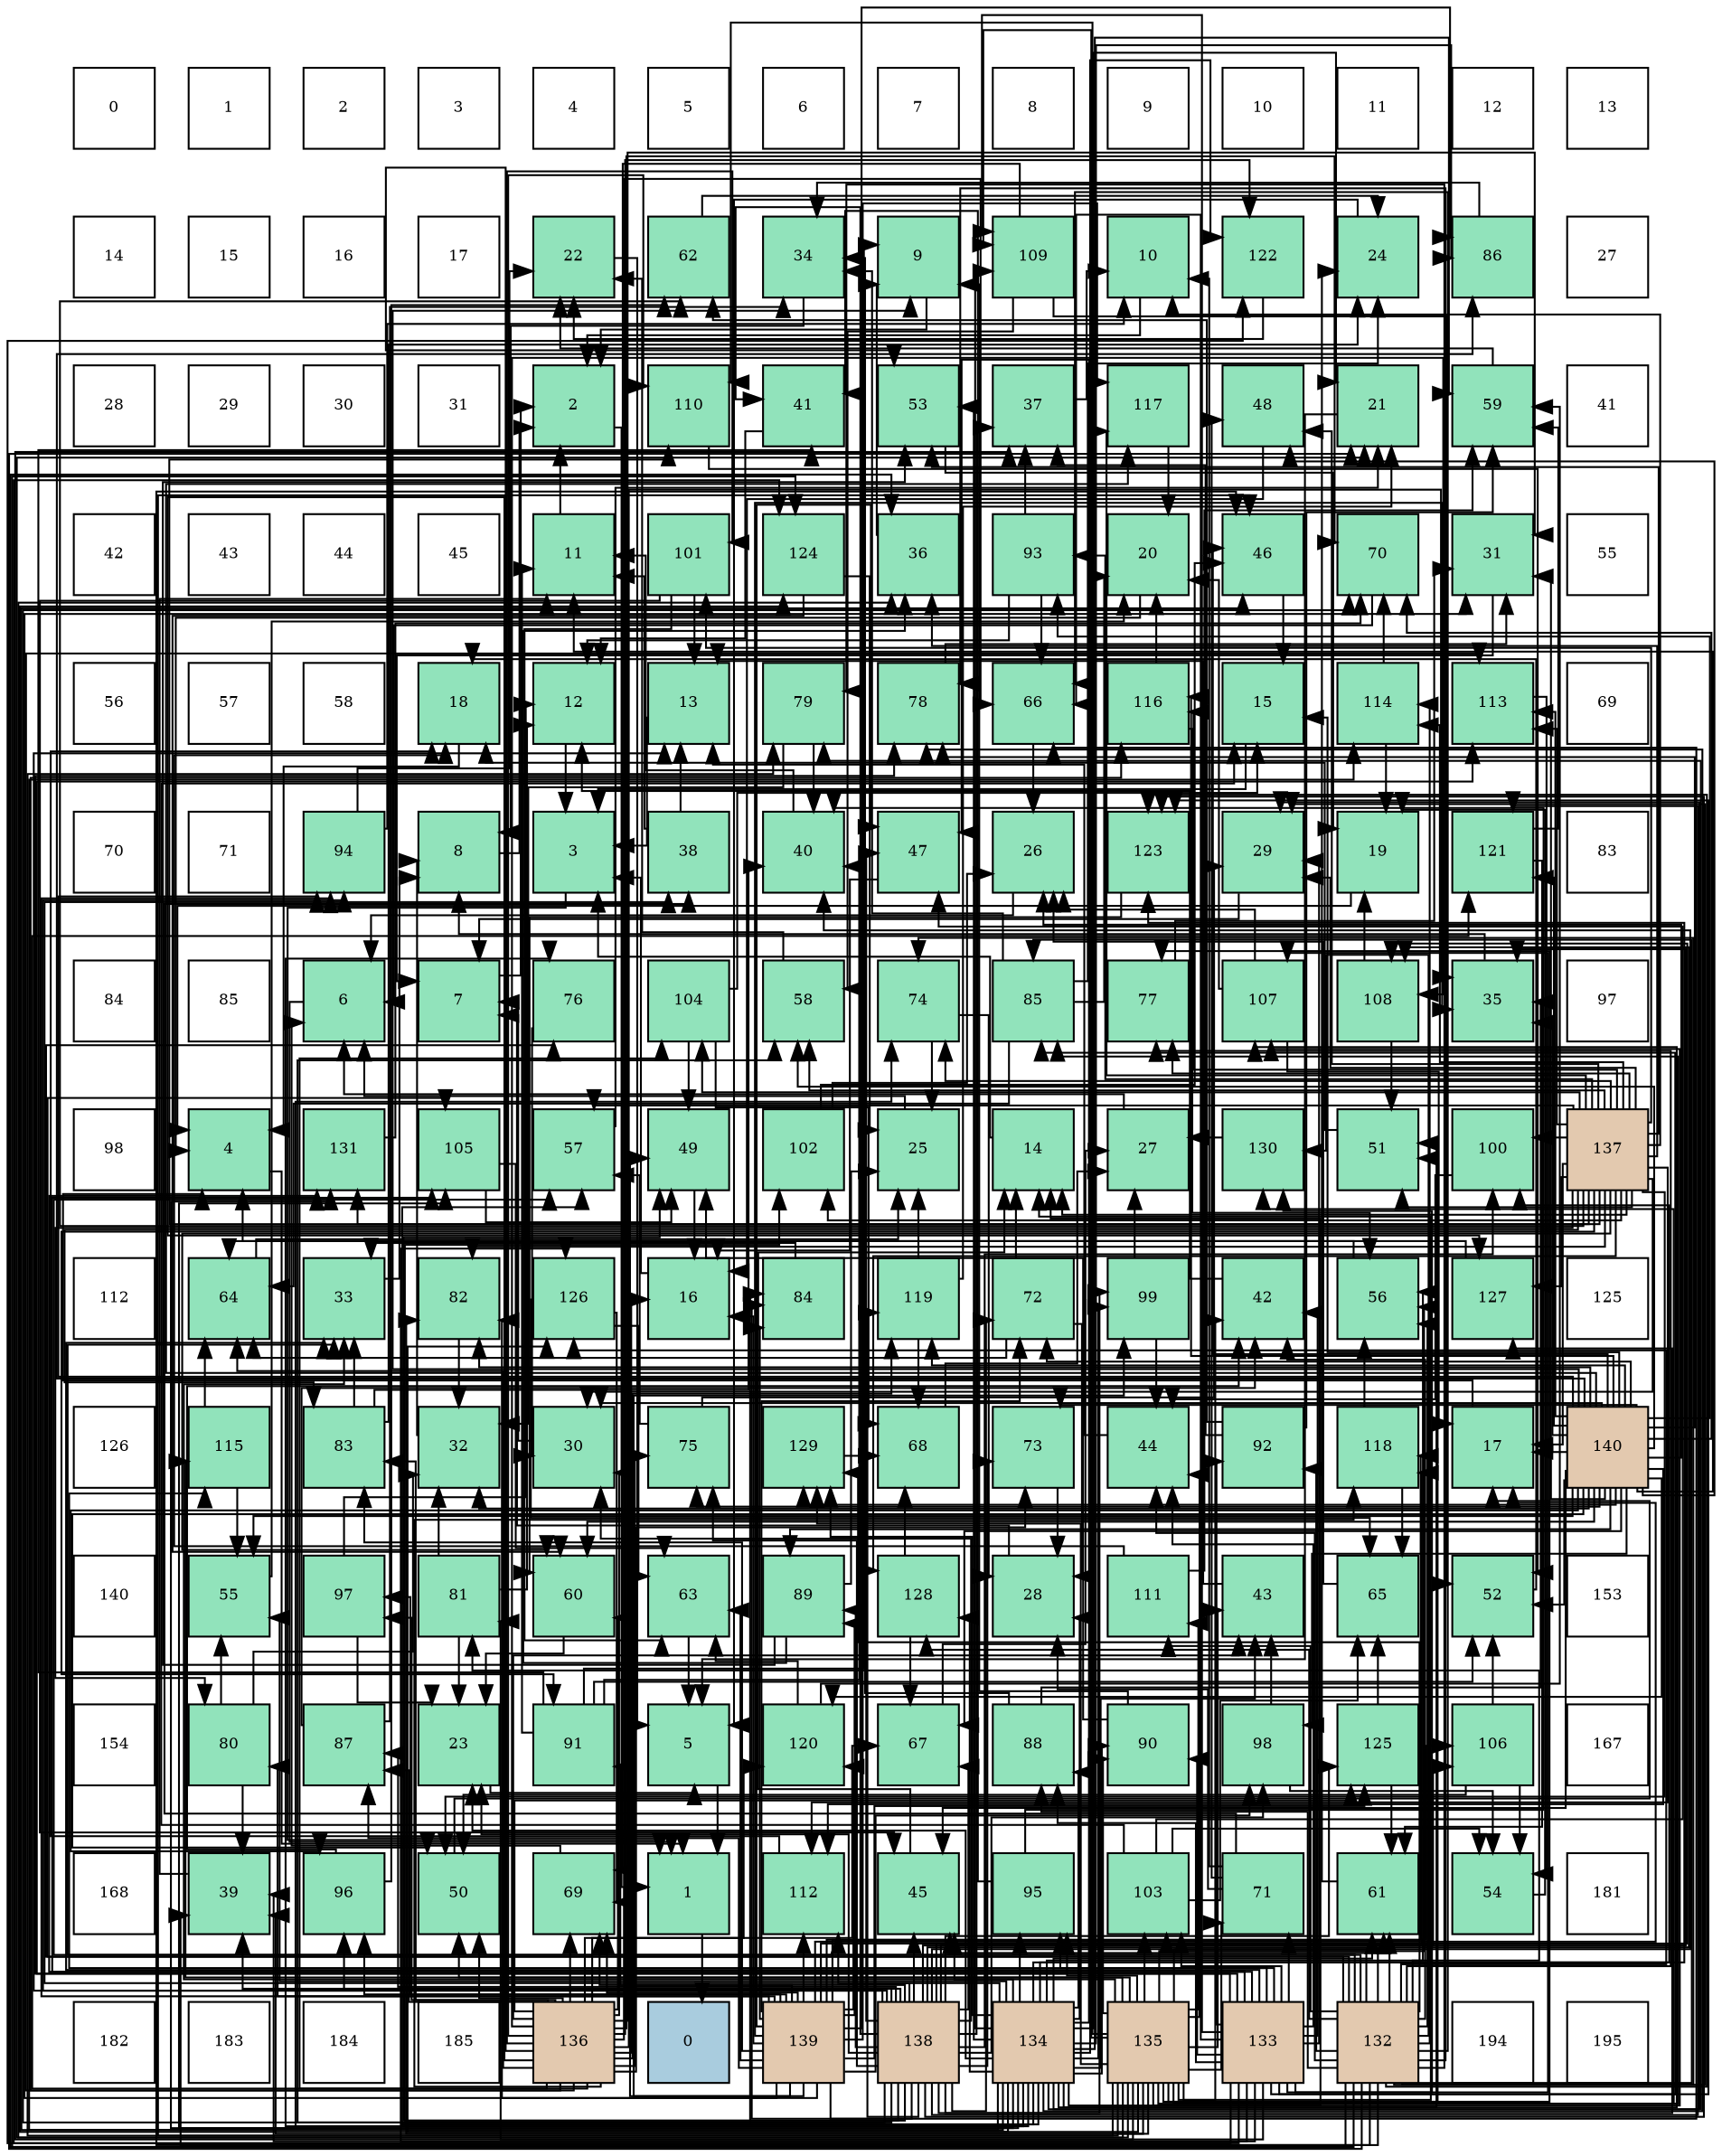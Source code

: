 digraph layout{
 rankdir=TB;
 splines=ortho;
 node [style=filled shape=square fixedsize=true width=0.6];
0[label="0", fontsize=8, fillcolor="#ffffff"];
1[label="1", fontsize=8, fillcolor="#ffffff"];
2[label="2", fontsize=8, fillcolor="#ffffff"];
3[label="3", fontsize=8, fillcolor="#ffffff"];
4[label="4", fontsize=8, fillcolor="#ffffff"];
5[label="5", fontsize=8, fillcolor="#ffffff"];
6[label="6", fontsize=8, fillcolor="#ffffff"];
7[label="7", fontsize=8, fillcolor="#ffffff"];
8[label="8", fontsize=8, fillcolor="#ffffff"];
9[label="9", fontsize=8, fillcolor="#ffffff"];
10[label="10", fontsize=8, fillcolor="#ffffff"];
11[label="11", fontsize=8, fillcolor="#ffffff"];
12[label="12", fontsize=8, fillcolor="#ffffff"];
13[label="13", fontsize=8, fillcolor="#ffffff"];
14[label="14", fontsize=8, fillcolor="#ffffff"];
15[label="15", fontsize=8, fillcolor="#ffffff"];
16[label="16", fontsize=8, fillcolor="#ffffff"];
17[label="17", fontsize=8, fillcolor="#ffffff"];
18[label="22", fontsize=8, fillcolor="#91e3bb"];
19[label="62", fontsize=8, fillcolor="#91e3bb"];
20[label="34", fontsize=8, fillcolor="#91e3bb"];
21[label="9", fontsize=8, fillcolor="#91e3bb"];
22[label="109", fontsize=8, fillcolor="#91e3bb"];
23[label="10", fontsize=8, fillcolor="#91e3bb"];
24[label="122", fontsize=8, fillcolor="#91e3bb"];
25[label="24", fontsize=8, fillcolor="#91e3bb"];
26[label="86", fontsize=8, fillcolor="#91e3bb"];
27[label="27", fontsize=8, fillcolor="#ffffff"];
28[label="28", fontsize=8, fillcolor="#ffffff"];
29[label="29", fontsize=8, fillcolor="#ffffff"];
30[label="30", fontsize=8, fillcolor="#ffffff"];
31[label="31", fontsize=8, fillcolor="#ffffff"];
32[label="2", fontsize=8, fillcolor="#91e3bb"];
33[label="110", fontsize=8, fillcolor="#91e3bb"];
34[label="41", fontsize=8, fillcolor="#91e3bb"];
35[label="53", fontsize=8, fillcolor="#91e3bb"];
36[label="37", fontsize=8, fillcolor="#91e3bb"];
37[label="117", fontsize=8, fillcolor="#91e3bb"];
38[label="48", fontsize=8, fillcolor="#91e3bb"];
39[label="21", fontsize=8, fillcolor="#91e3bb"];
40[label="59", fontsize=8, fillcolor="#91e3bb"];
41[label="41", fontsize=8, fillcolor="#ffffff"];
42[label="42", fontsize=8, fillcolor="#ffffff"];
43[label="43", fontsize=8, fillcolor="#ffffff"];
44[label="44", fontsize=8, fillcolor="#ffffff"];
45[label="45", fontsize=8, fillcolor="#ffffff"];
46[label="11", fontsize=8, fillcolor="#91e3bb"];
47[label="101", fontsize=8, fillcolor="#91e3bb"];
48[label="124", fontsize=8, fillcolor="#91e3bb"];
49[label="36", fontsize=8, fillcolor="#91e3bb"];
50[label="93", fontsize=8, fillcolor="#91e3bb"];
51[label="20", fontsize=8, fillcolor="#91e3bb"];
52[label="46", fontsize=8, fillcolor="#91e3bb"];
53[label="70", fontsize=8, fillcolor="#91e3bb"];
54[label="31", fontsize=8, fillcolor="#91e3bb"];
55[label="55", fontsize=8, fillcolor="#ffffff"];
56[label="56", fontsize=8, fillcolor="#ffffff"];
57[label="57", fontsize=8, fillcolor="#ffffff"];
58[label="58", fontsize=8, fillcolor="#ffffff"];
59[label="18", fontsize=8, fillcolor="#91e3bb"];
60[label="12", fontsize=8, fillcolor="#91e3bb"];
61[label="13", fontsize=8, fillcolor="#91e3bb"];
62[label="79", fontsize=8, fillcolor="#91e3bb"];
63[label="78", fontsize=8, fillcolor="#91e3bb"];
64[label="66", fontsize=8, fillcolor="#91e3bb"];
65[label="116", fontsize=8, fillcolor="#91e3bb"];
66[label="15", fontsize=8, fillcolor="#91e3bb"];
67[label="114", fontsize=8, fillcolor="#91e3bb"];
68[label="113", fontsize=8, fillcolor="#91e3bb"];
69[label="69", fontsize=8, fillcolor="#ffffff"];
70[label="70", fontsize=8, fillcolor="#ffffff"];
71[label="71", fontsize=8, fillcolor="#ffffff"];
72[label="94", fontsize=8, fillcolor="#91e3bb"];
73[label="8", fontsize=8, fillcolor="#91e3bb"];
74[label="3", fontsize=8, fillcolor="#91e3bb"];
75[label="38", fontsize=8, fillcolor="#91e3bb"];
76[label="40", fontsize=8, fillcolor="#91e3bb"];
77[label="47", fontsize=8, fillcolor="#91e3bb"];
78[label="26", fontsize=8, fillcolor="#91e3bb"];
79[label="123", fontsize=8, fillcolor="#91e3bb"];
80[label="29", fontsize=8, fillcolor="#91e3bb"];
81[label="19", fontsize=8, fillcolor="#91e3bb"];
82[label="121", fontsize=8, fillcolor="#91e3bb"];
83[label="83", fontsize=8, fillcolor="#ffffff"];
84[label="84", fontsize=8, fillcolor="#ffffff"];
85[label="85", fontsize=8, fillcolor="#ffffff"];
86[label="6", fontsize=8, fillcolor="#91e3bb"];
87[label="7", fontsize=8, fillcolor="#91e3bb"];
88[label="76", fontsize=8, fillcolor="#91e3bb"];
89[label="104", fontsize=8, fillcolor="#91e3bb"];
90[label="58", fontsize=8, fillcolor="#91e3bb"];
91[label="74", fontsize=8, fillcolor="#91e3bb"];
92[label="85", fontsize=8, fillcolor="#91e3bb"];
93[label="77", fontsize=8, fillcolor="#91e3bb"];
94[label="107", fontsize=8, fillcolor="#91e3bb"];
95[label="108", fontsize=8, fillcolor="#91e3bb"];
96[label="35", fontsize=8, fillcolor="#91e3bb"];
97[label="97", fontsize=8, fillcolor="#ffffff"];
98[label="98", fontsize=8, fillcolor="#ffffff"];
99[label="4", fontsize=8, fillcolor="#91e3bb"];
100[label="131", fontsize=8, fillcolor="#91e3bb"];
101[label="105", fontsize=8, fillcolor="#91e3bb"];
102[label="57", fontsize=8, fillcolor="#91e3bb"];
103[label="49", fontsize=8, fillcolor="#91e3bb"];
104[label="102", fontsize=8, fillcolor="#91e3bb"];
105[label="25", fontsize=8, fillcolor="#91e3bb"];
106[label="14", fontsize=8, fillcolor="#91e3bb"];
107[label="27", fontsize=8, fillcolor="#91e3bb"];
108[label="130", fontsize=8, fillcolor="#91e3bb"];
109[label="51", fontsize=8, fillcolor="#91e3bb"];
110[label="100", fontsize=8, fillcolor="#91e3bb"];
111[label="137", fontsize=8, fillcolor="#e3c9af"];
112[label="112", fontsize=8, fillcolor="#ffffff"];
113[label="64", fontsize=8, fillcolor="#91e3bb"];
114[label="33", fontsize=8, fillcolor="#91e3bb"];
115[label="82", fontsize=8, fillcolor="#91e3bb"];
116[label="126", fontsize=8, fillcolor="#91e3bb"];
117[label="16", fontsize=8, fillcolor="#91e3bb"];
118[label="84", fontsize=8, fillcolor="#91e3bb"];
119[label="119", fontsize=8, fillcolor="#91e3bb"];
120[label="72", fontsize=8, fillcolor="#91e3bb"];
121[label="99", fontsize=8, fillcolor="#91e3bb"];
122[label="42", fontsize=8, fillcolor="#91e3bb"];
123[label="56", fontsize=8, fillcolor="#91e3bb"];
124[label="127", fontsize=8, fillcolor="#91e3bb"];
125[label="125", fontsize=8, fillcolor="#ffffff"];
126[label="126", fontsize=8, fillcolor="#ffffff"];
127[label="115", fontsize=8, fillcolor="#91e3bb"];
128[label="83", fontsize=8, fillcolor="#91e3bb"];
129[label="32", fontsize=8, fillcolor="#91e3bb"];
130[label="30", fontsize=8, fillcolor="#91e3bb"];
131[label="75", fontsize=8, fillcolor="#91e3bb"];
132[label="129", fontsize=8, fillcolor="#91e3bb"];
133[label="68", fontsize=8, fillcolor="#91e3bb"];
134[label="73", fontsize=8, fillcolor="#91e3bb"];
135[label="44", fontsize=8, fillcolor="#91e3bb"];
136[label="92", fontsize=8, fillcolor="#91e3bb"];
137[label="118", fontsize=8, fillcolor="#91e3bb"];
138[label="17", fontsize=8, fillcolor="#91e3bb"];
139[label="140", fontsize=8, fillcolor="#e3c9af"];
140[label="140", fontsize=8, fillcolor="#ffffff"];
141[label="55", fontsize=8, fillcolor="#91e3bb"];
142[label="97", fontsize=8, fillcolor="#91e3bb"];
143[label="81", fontsize=8, fillcolor="#91e3bb"];
144[label="60", fontsize=8, fillcolor="#91e3bb"];
145[label="63", fontsize=8, fillcolor="#91e3bb"];
146[label="89", fontsize=8, fillcolor="#91e3bb"];
147[label="128", fontsize=8, fillcolor="#91e3bb"];
148[label="28", fontsize=8, fillcolor="#91e3bb"];
149[label="111", fontsize=8, fillcolor="#91e3bb"];
150[label="43", fontsize=8, fillcolor="#91e3bb"];
151[label="65", fontsize=8, fillcolor="#91e3bb"];
152[label="52", fontsize=8, fillcolor="#91e3bb"];
153[label="153", fontsize=8, fillcolor="#ffffff"];
154[label="154", fontsize=8, fillcolor="#ffffff"];
155[label="80", fontsize=8, fillcolor="#91e3bb"];
156[label="87", fontsize=8, fillcolor="#91e3bb"];
157[label="23", fontsize=8, fillcolor="#91e3bb"];
158[label="91", fontsize=8, fillcolor="#91e3bb"];
159[label="5", fontsize=8, fillcolor="#91e3bb"];
160[label="120", fontsize=8, fillcolor="#91e3bb"];
161[label="67", fontsize=8, fillcolor="#91e3bb"];
162[label="88", fontsize=8, fillcolor="#91e3bb"];
163[label="90", fontsize=8, fillcolor="#91e3bb"];
164[label="98", fontsize=8, fillcolor="#91e3bb"];
165[label="125", fontsize=8, fillcolor="#91e3bb"];
166[label="106", fontsize=8, fillcolor="#91e3bb"];
167[label="167", fontsize=8, fillcolor="#ffffff"];
168[label="168", fontsize=8, fillcolor="#ffffff"];
169[label="39", fontsize=8, fillcolor="#91e3bb"];
170[label="96", fontsize=8, fillcolor="#91e3bb"];
171[label="50", fontsize=8, fillcolor="#91e3bb"];
172[label="69", fontsize=8, fillcolor="#91e3bb"];
173[label="1", fontsize=8, fillcolor="#91e3bb"];
174[label="112", fontsize=8, fillcolor="#91e3bb"];
175[label="45", fontsize=8, fillcolor="#91e3bb"];
176[label="95", fontsize=8, fillcolor="#91e3bb"];
177[label="103", fontsize=8, fillcolor="#91e3bb"];
178[label="71", fontsize=8, fillcolor="#91e3bb"];
179[label="61", fontsize=8, fillcolor="#91e3bb"];
180[label="54", fontsize=8, fillcolor="#91e3bb"];
181[label="181", fontsize=8, fillcolor="#ffffff"];
182[label="182", fontsize=8, fillcolor="#ffffff"];
183[label="183", fontsize=8, fillcolor="#ffffff"];
184[label="184", fontsize=8, fillcolor="#ffffff"];
185[label="185", fontsize=8, fillcolor="#ffffff"];
186[label="136", fontsize=8, fillcolor="#e3c9af"];
187[label="0", fontsize=8, fillcolor="#a9ccde"];
188[label="139", fontsize=8, fillcolor="#e3c9af"];
189[label="138", fontsize=8, fillcolor="#e3c9af"];
190[label="134", fontsize=8, fillcolor="#e3c9af"];
191[label="135", fontsize=8, fillcolor="#e3c9af"];
192[label="133", fontsize=8, fillcolor="#e3c9af"];
193[label="132", fontsize=8, fillcolor="#e3c9af"];
194[label="194", fontsize=8, fillcolor="#ffffff"];
195[label="195", fontsize=8, fillcolor="#ffffff"];
edge [constraint=false, style=vis];173 -> 187;
32 -> 173;
74 -> 173;
99 -> 173;
159 -> 173;
86 -> 173;
87 -> 32;
73 -> 32;
21 -> 32;
23 -> 32;
46 -> 32;
60 -> 74;
61 -> 74;
106 -> 74;
66 -> 74;
117 -> 74;
138 -> 99;
59 -> 99;
81 -> 99;
51 -> 99;
39 -> 159;
18 -> 159;
157 -> 159;
25 -> 159;
105 -> 86;
78 -> 86;
107 -> 86;
148 -> 87;
80 -> 87;
130 -> 87;
54 -> 87;
129 -> 73;
114 -> 73;
20 -> 73;
96 -> 73;
49 -> 21;
36 -> 23;
75 -> 46;
75 -> 61;
169 -> 46;
76 -> 46;
34 -> 60;
122 -> 60;
150 -> 61;
135 -> 61;
175 -> 106;
52 -> 66;
77 -> 117;
38 -> 117;
103 -> 117;
171 -> 138;
109 -> 59;
152 -> 59;
35 -> 81;
180 -> 81;
141 -> 51;
123 -> 99;
102 -> 39;
90 -> 18;
40 -> 18;
144 -> 157;
179 -> 25;
19 -> 25;
145 -> 159;
113 -> 105;
151 -> 78;
64 -> 78;
161 -> 107;
133 -> 107;
172 -> 86;
53 -> 86;
178 -> 23;
178 -> 148;
178 -> 75;
178 -> 38;
120 -> 106;
120 -> 148;
120 -> 113;
134 -> 148;
91 -> 105;
91 -> 148;
131 -> 80;
131 -> 102;
88 -> 130;
93 -> 54;
63 -> 54;
62 -> 129;
62 -> 76;
155 -> 129;
155 -> 169;
155 -> 141;
143 -> 60;
143 -> 157;
143 -> 129;
115 -> 129;
128 -> 25;
128 -> 114;
128 -> 76;
118 -> 114;
92 -> 51;
92 -> 25;
92 -> 20;
92 -> 113;
26 -> 20;
156 -> 20;
156 -> 122;
162 -> 20;
162 -> 96;
146 -> 105;
146 -> 49;
146 -> 35;
163 -> 21;
163 -> 103;
158 -> 21;
158 -> 46;
158 -> 76;
158 -> 34;
158 -> 152;
136 -> 36;
136 -> 40;
136 -> 19;
50 -> 60;
50 -> 36;
50 -> 64;
72 -> 23;
72 -> 18;
176 -> 76;
176 -> 34;
170 -> 122;
170 -> 19;
142 -> 60;
142 -> 157;
164 -> 150;
164 -> 180;
121 -> 107;
121 -> 135;
110 -> 135;
47 -> 61;
47 -> 175;
47 -> 145;
104 -> 78;
104 -> 52;
177 -> 66;
177 -> 77;
177 -> 180;
177 -> 151;
89 -> 66;
89 -> 103;
89 -> 133;
101 -> 103;
101 -> 145;
166 -> 171;
166 -> 152;
166 -> 180;
94 -> 138;
94 -> 51;
94 -> 78;
95 -> 81;
95 -> 109;
22 -> 152;
22 -> 90;
22 -> 172;
33 -> 152;
149 -> 59;
149 -> 40;
174 -> 59;
68 -> 180;
67 -> 81;
67 -> 53;
127 -> 141;
127 -> 113;
65 -> 51;
65 -> 123;
37 -> 51;
137 -> 123;
137 -> 151;
119 -> 39;
119 -> 105;
119 -> 133;
160 -> 40;
160 -> 145;
82 -> 40;
82 -> 179;
24 -> 18;
79 -> 144;
48 -> 105;
48 -> 144;
165 -> 179;
165 -> 151;
116 -> 145;
116 -> 151;
116 -> 172;
124 -> 113;
147 -> 161;
147 -> 133;
132 -> 133;
108 -> 107;
100 -> 53;
193 -> 39;
193 -> 80;
193 -> 114;
193 -> 49;
193 -> 169;
193 -> 122;
193 -> 135;
193 -> 175;
193 -> 52;
193 -> 123;
193 -> 102;
193 -> 179;
193 -> 64;
193 -> 91;
193 -> 88;
193 -> 93;
193 -> 63;
193 -> 62;
193 -> 143;
193 -> 92;
193 -> 162;
193 -> 136;
193 -> 177;
193 -> 101;
193 -> 149;
193 -> 67;
193 -> 79;
193 -> 48;
193 -> 116;
193 -> 147;
193 -> 132;
193 -> 108;
192 -> 80;
192 -> 114;
192 -> 169;
192 -> 122;
192 -> 135;
192 -> 64;
192 -> 178;
192 -> 63;
192 -> 143;
192 -> 92;
192 -> 162;
192 -> 163;
192 -> 136;
192 -> 176;
192 -> 177;
192 -> 101;
192 -> 94;
192 -> 22;
192 -> 68;
192 -> 127;
192 -> 24;
192 -> 79;
192 -> 48;
192 -> 116;
192 -> 108;
192 -> 100;
190 -> 106;
190 -> 39;
190 -> 157;
190 -> 148;
190 -> 80;
190 -> 75;
190 -> 150;
190 -> 175;
190 -> 52;
190 -> 77;
190 -> 109;
190 -> 35;
190 -> 141;
190 -> 123;
190 -> 102;
190 -> 40;
190 -> 179;
190 -> 91;
190 -> 88;
190 -> 63;
190 -> 62;
190 -> 118;
190 -> 26;
190 -> 162;
190 -> 163;
190 -> 176;
190 -> 121;
190 -> 110;
190 -> 101;
190 -> 94;
190 -> 22;
190 -> 67;
190 -> 24;
190 -> 79;
190 -> 48;
190 -> 147;
190 -> 132;
190 -> 100;
191 -> 106;
191 -> 39;
191 -> 114;
191 -> 49;
191 -> 36;
191 -> 169;
191 -> 122;
191 -> 150;
191 -> 135;
191 -> 52;
191 -> 171;
191 -> 109;
191 -> 123;
191 -> 179;
191 -> 178;
191 -> 93;
191 -> 62;
191 -> 115;
191 -> 92;
191 -> 163;
191 -> 176;
191 -> 177;
191 -> 94;
191 -> 22;
191 -> 33;
191 -> 149;
191 -> 127;
191 -> 116;
191 -> 132;
191 -> 108;
186 -> 117;
186 -> 130;
186 -> 54;
186 -> 96;
186 -> 150;
186 -> 171;
186 -> 35;
186 -> 144;
186 -> 113;
186 -> 64;
186 -> 161;
186 -> 172;
186 -> 53;
186 -> 134;
186 -> 131;
186 -> 128;
186 -> 156;
186 -> 142;
186 -> 47;
186 -> 89;
186 -> 95;
186 -> 33;
186 -> 68;
186 -> 65;
186 -> 137;
186 -> 119;
186 -> 160;
186 -> 82;
186 -> 24;
186 -> 165;
186 -> 124;
111 -> 23;
111 -> 106;
111 -> 138;
111 -> 80;
111 -> 130;
111 -> 49;
111 -> 38;
111 -> 171;
111 -> 109;
111 -> 35;
111 -> 102;
111 -> 90;
111 -> 144;
111 -> 19;
111 -> 91;
111 -> 93;
111 -> 155;
111 -> 115;
111 -> 128;
111 -> 158;
111 -> 50;
111 -> 110;
111 -> 47;
111 -> 104;
111 -> 89;
111 -> 33;
111 -> 174;
111 -> 68;
111 -> 67;
111 -> 65;
111 -> 37;
111 -> 124;
111 -> 147;
111 -> 100;
189 -> 61;
189 -> 157;
189 -> 130;
189 -> 96;
189 -> 36;
189 -> 169;
189 -> 76;
189 -> 34;
189 -> 175;
189 -> 77;
189 -> 103;
189 -> 90;
189 -> 161;
189 -> 172;
189 -> 53;
189 -> 120;
189 -> 134;
189 -> 131;
189 -> 118;
189 -> 156;
189 -> 146;
189 -> 72;
189 -> 170;
189 -> 164;
189 -> 121;
189 -> 110;
189 -> 104;
189 -> 166;
189 -> 95;
189 -> 174;
189 -> 137;
189 -> 119;
189 -> 82;
189 -> 79;
189 -> 165;
189 -> 124;
188 -> 117;
188 -> 138;
188 -> 54;
188 -> 96;
188 -> 77;
188 -> 103;
188 -> 145;
188 -> 64;
188 -> 172;
188 -> 120;
188 -> 155;
188 -> 115;
188 -> 128;
188 -> 118;
188 -> 26;
188 -> 156;
188 -> 146;
188 -> 158;
188 -> 72;
188 -> 170;
188 -> 142;
188 -> 164;
188 -> 121;
188 -> 166;
188 -> 95;
188 -> 174;
188 -> 37;
188 -> 137;
188 -> 160;
188 -> 165;
139 -> 21;
139 -> 46;
139 -> 66;
139 -> 138;
139 -> 78;
139 -> 130;
139 -> 54;
139 -> 129;
139 -> 96;
139 -> 175;
139 -> 52;
139 -> 38;
139 -> 171;
139 -> 152;
139 -> 141;
139 -> 90;
139 -> 144;
139 -> 161;
139 -> 53;
139 -> 120;
139 -> 134;
139 -> 131;
139 -> 63;
139 -> 115;
139 -> 26;
139 -> 146;
139 -> 50;
139 -> 72;
139 -> 170;
139 -> 164;
139 -> 174;
139 -> 68;
139 -> 65;
139 -> 37;
139 -> 119;
139 -> 160;
139 -> 82;
139 -> 132;
edge [constraint=true, style=invis];
0 -> 14 -> 28 -> 42 -> 56 -> 70 -> 84 -> 98 -> 112 -> 126 -> 140 -> 154 -> 168 -> 182;
1 -> 15 -> 29 -> 43 -> 57 -> 71 -> 85 -> 99 -> 113 -> 127 -> 141 -> 155 -> 169 -> 183;
2 -> 16 -> 30 -> 44 -> 58 -> 72 -> 86 -> 100 -> 114 -> 128 -> 142 -> 156 -> 170 -> 184;
3 -> 17 -> 31 -> 45 -> 59 -> 73 -> 87 -> 101 -> 115 -> 129 -> 143 -> 157 -> 171 -> 185;
4 -> 18 -> 32 -> 46 -> 60 -> 74 -> 88 -> 102 -> 116 -> 130 -> 144 -> 158 -> 172 -> 186;
5 -> 19 -> 33 -> 47 -> 61 -> 75 -> 89 -> 103 -> 117 -> 131 -> 145 -> 159 -> 173 -> 187;
6 -> 20 -> 34 -> 48 -> 62 -> 76 -> 90 -> 104 -> 118 -> 132 -> 146 -> 160 -> 174 -> 188;
7 -> 21 -> 35 -> 49 -> 63 -> 77 -> 91 -> 105 -> 119 -> 133 -> 147 -> 161 -> 175 -> 189;
8 -> 22 -> 36 -> 50 -> 64 -> 78 -> 92 -> 106 -> 120 -> 134 -> 148 -> 162 -> 176 -> 190;
9 -> 23 -> 37 -> 51 -> 65 -> 79 -> 93 -> 107 -> 121 -> 135 -> 149 -> 163 -> 177 -> 191;
10 -> 24 -> 38 -> 52 -> 66 -> 80 -> 94 -> 108 -> 122 -> 136 -> 150 -> 164 -> 178 -> 192;
11 -> 25 -> 39 -> 53 -> 67 -> 81 -> 95 -> 109 -> 123 -> 137 -> 151 -> 165 -> 179 -> 193;
12 -> 26 -> 40 -> 54 -> 68 -> 82 -> 96 -> 110 -> 124 -> 138 -> 152 -> 166 -> 180 -> 194;
13 -> 27 -> 41 -> 55 -> 69 -> 83 -> 97 -> 111 -> 125 -> 139 -> 153 -> 167 -> 181 -> 195;
rank = same {0 -> 1 -> 2 -> 3 -> 4 -> 5 -> 6 -> 7 -> 8 -> 9 -> 10 -> 11 -> 12 -> 13};
rank = same {14 -> 15 -> 16 -> 17 -> 18 -> 19 -> 20 -> 21 -> 22 -> 23 -> 24 -> 25 -> 26 -> 27};
rank = same {28 -> 29 -> 30 -> 31 -> 32 -> 33 -> 34 -> 35 -> 36 -> 37 -> 38 -> 39 -> 40 -> 41};
rank = same {42 -> 43 -> 44 -> 45 -> 46 -> 47 -> 48 -> 49 -> 50 -> 51 -> 52 -> 53 -> 54 -> 55};
rank = same {56 -> 57 -> 58 -> 59 -> 60 -> 61 -> 62 -> 63 -> 64 -> 65 -> 66 -> 67 -> 68 -> 69};
rank = same {70 -> 71 -> 72 -> 73 -> 74 -> 75 -> 76 -> 77 -> 78 -> 79 -> 80 -> 81 -> 82 -> 83};
rank = same {84 -> 85 -> 86 -> 87 -> 88 -> 89 -> 90 -> 91 -> 92 -> 93 -> 94 -> 95 -> 96 -> 97};
rank = same {98 -> 99 -> 100 -> 101 -> 102 -> 103 -> 104 -> 105 -> 106 -> 107 -> 108 -> 109 -> 110 -> 111};
rank = same {112 -> 113 -> 114 -> 115 -> 116 -> 117 -> 118 -> 119 -> 120 -> 121 -> 122 -> 123 -> 124 -> 125};
rank = same {126 -> 127 -> 128 -> 129 -> 130 -> 131 -> 132 -> 133 -> 134 -> 135 -> 136 -> 137 -> 138 -> 139};
rank = same {140 -> 141 -> 142 -> 143 -> 144 -> 145 -> 146 -> 147 -> 148 -> 149 -> 150 -> 151 -> 152 -> 153};
rank = same {154 -> 155 -> 156 -> 157 -> 158 -> 159 -> 160 -> 161 -> 162 -> 163 -> 164 -> 165 -> 166 -> 167};
rank = same {168 -> 169 -> 170 -> 171 -> 172 -> 173 -> 174 -> 175 -> 176 -> 177 -> 178 -> 179 -> 180 -> 181};
rank = same {182 -> 183 -> 184 -> 185 -> 186 -> 187 -> 188 -> 189 -> 190 -> 191 -> 192 -> 193 -> 194 -> 195};
}